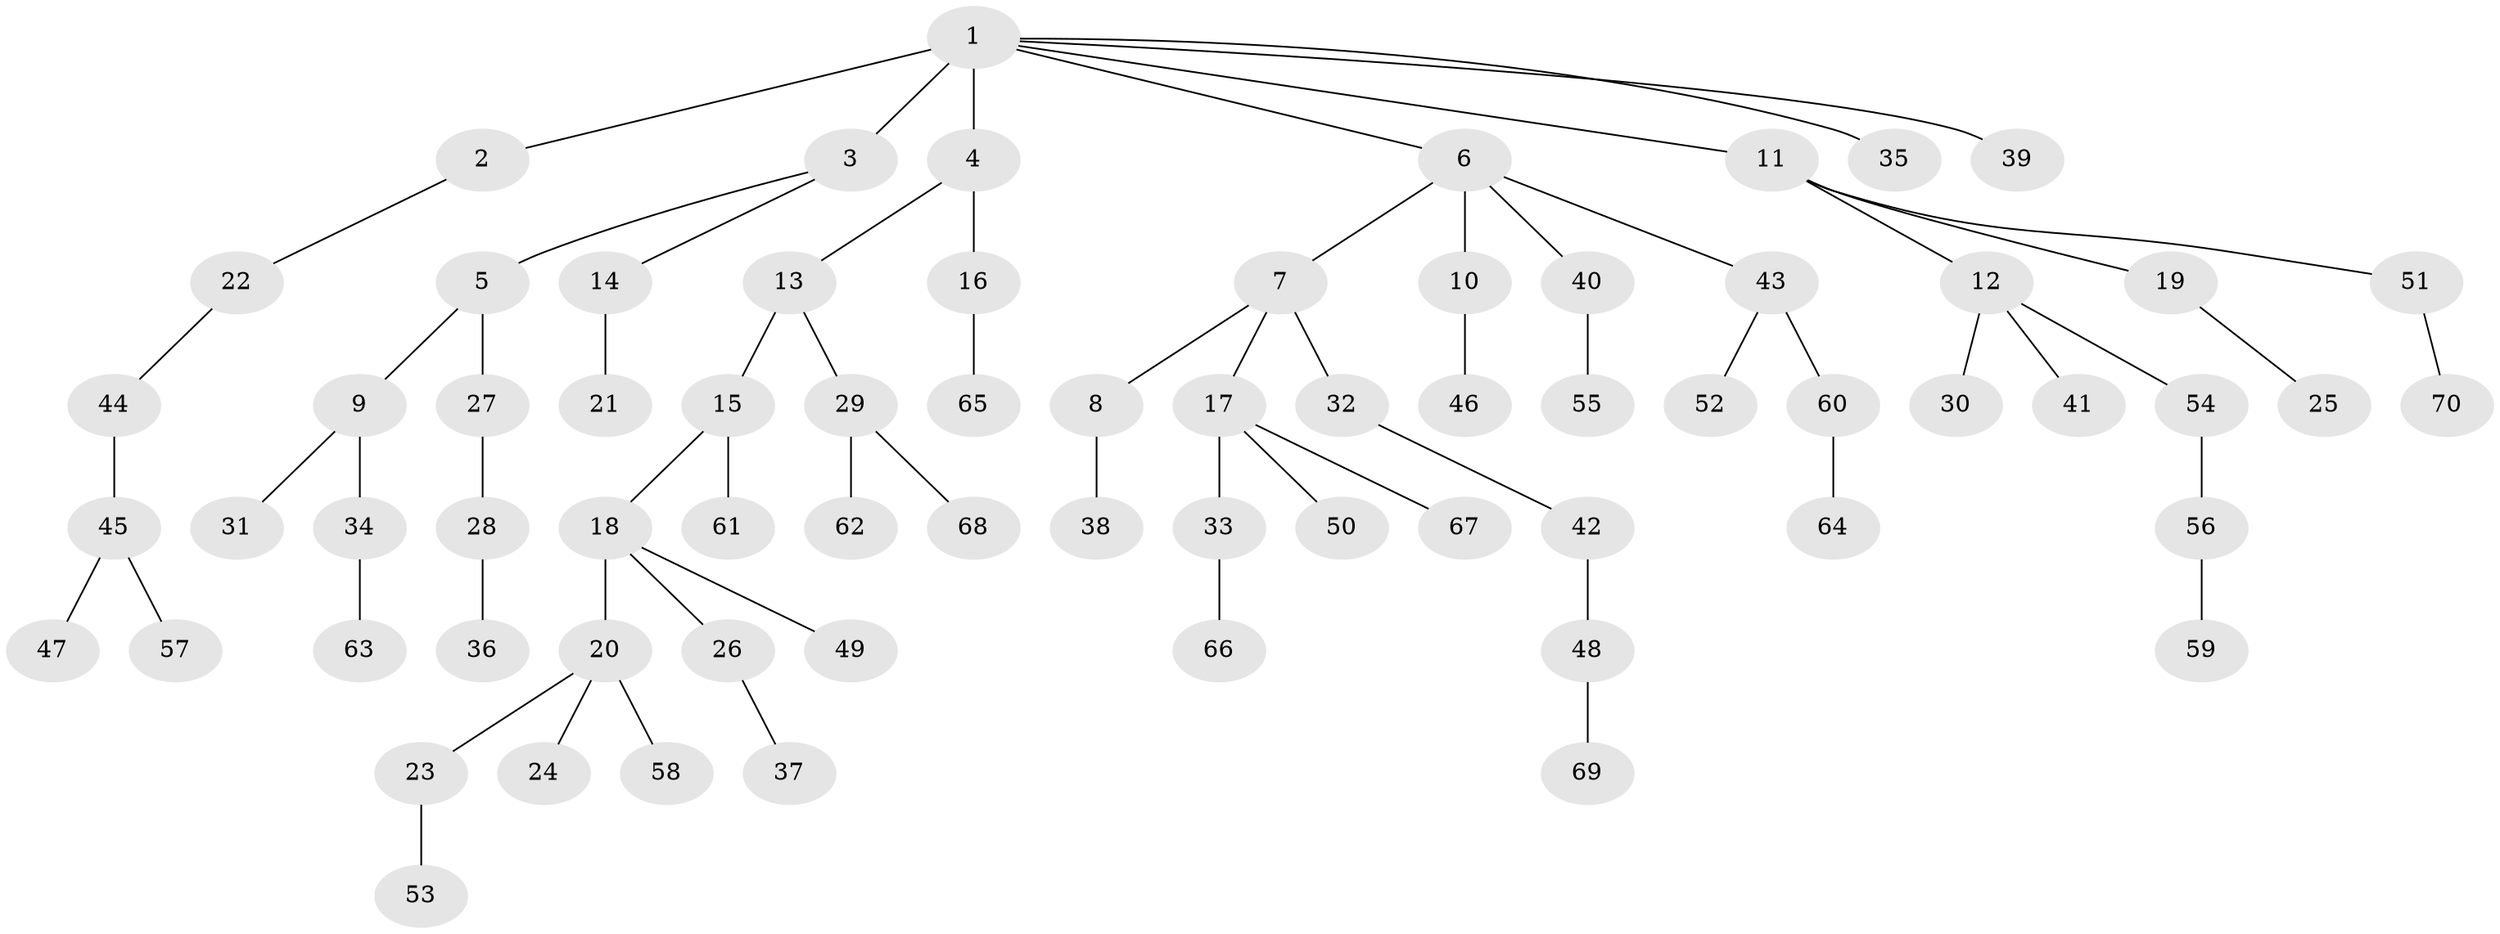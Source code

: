 // original degree distribution, {6: 0.02962962962962963, 3: 0.13333333333333333, 5: 0.044444444444444446, 4: 0.05185185185185185, 2: 0.23703703703703705, 1: 0.5037037037037037}
// Generated by graph-tools (version 1.1) at 2025/51/03/04/25 22:51:50]
// undirected, 70 vertices, 69 edges
graph export_dot {
  node [color=gray90,style=filled];
  1;
  2;
  3;
  4;
  5;
  6;
  7;
  8;
  9;
  10;
  11;
  12;
  13;
  14;
  15;
  16;
  17;
  18;
  19;
  20;
  21;
  22;
  23;
  24;
  25;
  26;
  27;
  28;
  29;
  30;
  31;
  32;
  33;
  34;
  35;
  36;
  37;
  38;
  39;
  40;
  41;
  42;
  43;
  44;
  45;
  46;
  47;
  48;
  49;
  50;
  51;
  52;
  53;
  54;
  55;
  56;
  57;
  58;
  59;
  60;
  61;
  62;
  63;
  64;
  65;
  66;
  67;
  68;
  69;
  70;
  1 -- 2 [weight=1.0];
  1 -- 3 [weight=3.0];
  1 -- 4 [weight=1.0];
  1 -- 6 [weight=1.0];
  1 -- 11 [weight=1.0];
  1 -- 35 [weight=1.0];
  1 -- 39 [weight=1.0];
  2 -- 22 [weight=1.0];
  3 -- 5 [weight=1.0];
  3 -- 14 [weight=1.0];
  4 -- 13 [weight=1.0];
  4 -- 16 [weight=2.0];
  5 -- 9 [weight=1.0];
  5 -- 27 [weight=2.0];
  6 -- 7 [weight=1.0];
  6 -- 10 [weight=1.0];
  6 -- 40 [weight=1.0];
  6 -- 43 [weight=1.0];
  7 -- 8 [weight=1.0];
  7 -- 17 [weight=1.0];
  7 -- 32 [weight=1.0];
  8 -- 38 [weight=2.0];
  9 -- 31 [weight=1.0];
  9 -- 34 [weight=1.0];
  10 -- 46 [weight=1.0];
  11 -- 12 [weight=1.0];
  11 -- 19 [weight=1.0];
  11 -- 51 [weight=1.0];
  12 -- 30 [weight=1.0];
  12 -- 41 [weight=1.0];
  12 -- 54 [weight=1.0];
  13 -- 15 [weight=2.0];
  13 -- 29 [weight=1.0];
  14 -- 21 [weight=2.0];
  15 -- 18 [weight=1.0];
  15 -- 61 [weight=1.0];
  16 -- 65 [weight=1.0];
  17 -- 33 [weight=1.0];
  17 -- 50 [weight=2.0];
  17 -- 67 [weight=1.0];
  18 -- 20 [weight=1.0];
  18 -- 26 [weight=1.0];
  18 -- 49 [weight=1.0];
  19 -- 25 [weight=1.0];
  20 -- 23 [weight=1.0];
  20 -- 24 [weight=1.0];
  20 -- 58 [weight=1.0];
  22 -- 44 [weight=1.0];
  23 -- 53 [weight=1.0];
  26 -- 37 [weight=1.0];
  27 -- 28 [weight=1.0];
  28 -- 36 [weight=1.0];
  29 -- 62 [weight=1.0];
  29 -- 68 [weight=1.0];
  32 -- 42 [weight=1.0];
  33 -- 66 [weight=1.0];
  34 -- 63 [weight=1.0];
  40 -- 55 [weight=1.0];
  42 -- 48 [weight=1.0];
  43 -- 52 [weight=1.0];
  43 -- 60 [weight=2.0];
  44 -- 45 [weight=2.0];
  45 -- 47 [weight=1.0];
  45 -- 57 [weight=1.0];
  48 -- 69 [weight=1.0];
  51 -- 70 [weight=1.0];
  54 -- 56 [weight=1.0];
  56 -- 59 [weight=1.0];
  60 -- 64 [weight=1.0];
}
